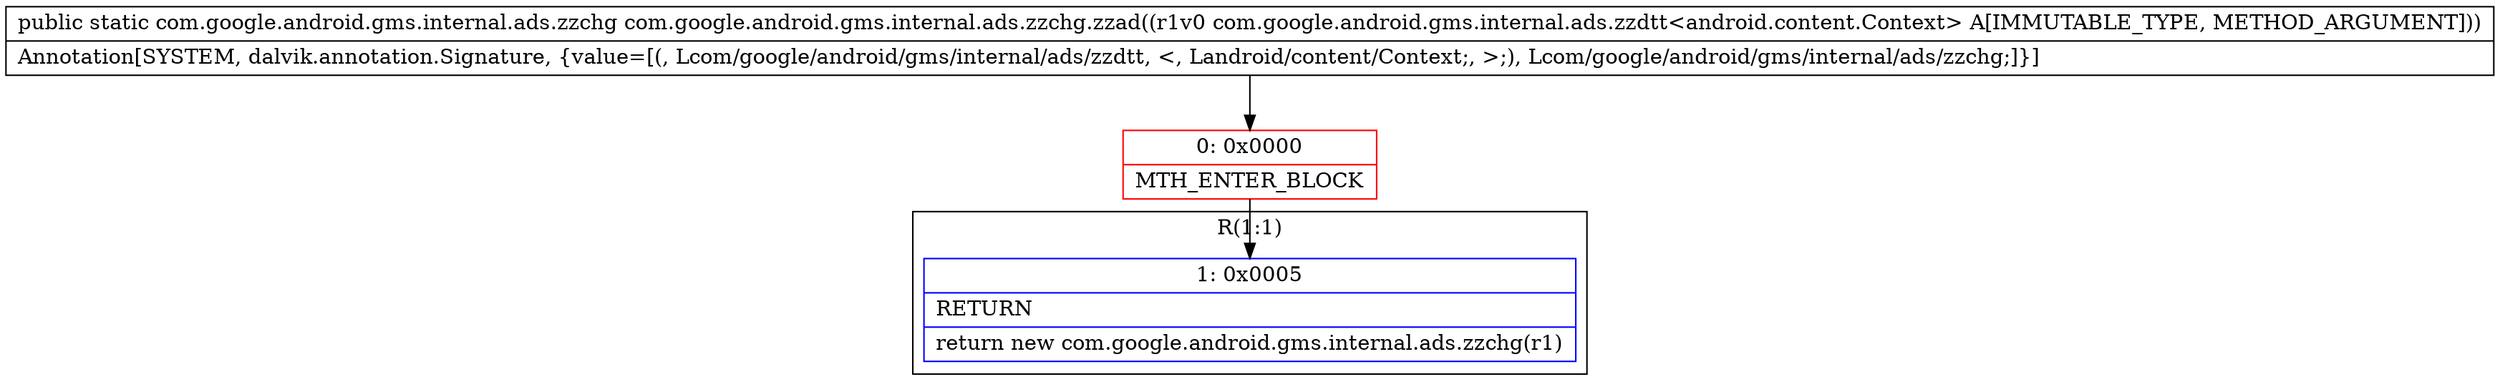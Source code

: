 digraph "CFG forcom.google.android.gms.internal.ads.zzchg.zzad(Lcom\/google\/android\/gms\/internal\/ads\/zzdtt;)Lcom\/google\/android\/gms\/internal\/ads\/zzchg;" {
subgraph cluster_Region_1607743922 {
label = "R(1:1)";
node [shape=record,color=blue];
Node_1 [shape=record,label="{1\:\ 0x0005|RETURN\l|return new com.google.android.gms.internal.ads.zzchg(r1)\l}"];
}
Node_0 [shape=record,color=red,label="{0\:\ 0x0000|MTH_ENTER_BLOCK\l}"];
MethodNode[shape=record,label="{public static com.google.android.gms.internal.ads.zzchg com.google.android.gms.internal.ads.zzchg.zzad((r1v0 com.google.android.gms.internal.ads.zzdtt\<android.content.Context\> A[IMMUTABLE_TYPE, METHOD_ARGUMENT]))  | Annotation[SYSTEM, dalvik.annotation.Signature, \{value=[(, Lcom\/google\/android\/gms\/internal\/ads\/zzdtt, \<, Landroid\/content\/Context;, \>;), Lcom\/google\/android\/gms\/internal\/ads\/zzchg;]\}]\l}"];
MethodNode -> Node_0;
Node_0 -> Node_1;
}

